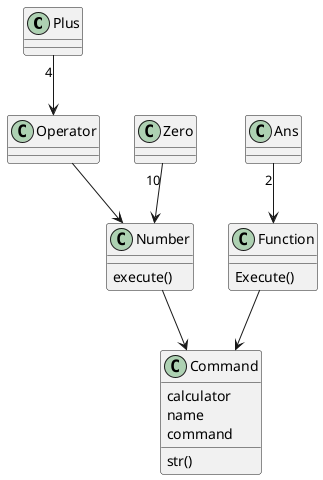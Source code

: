 
@startuml
Plus "4" --> Operator
class Command {
calculator
name
command
str()
}
Zero "10" --> Number
Ans "2" --> Function
Function --> Command
Operator --> Number
Number --> Command
Number : execute()
Function : Execute()
@enduml
